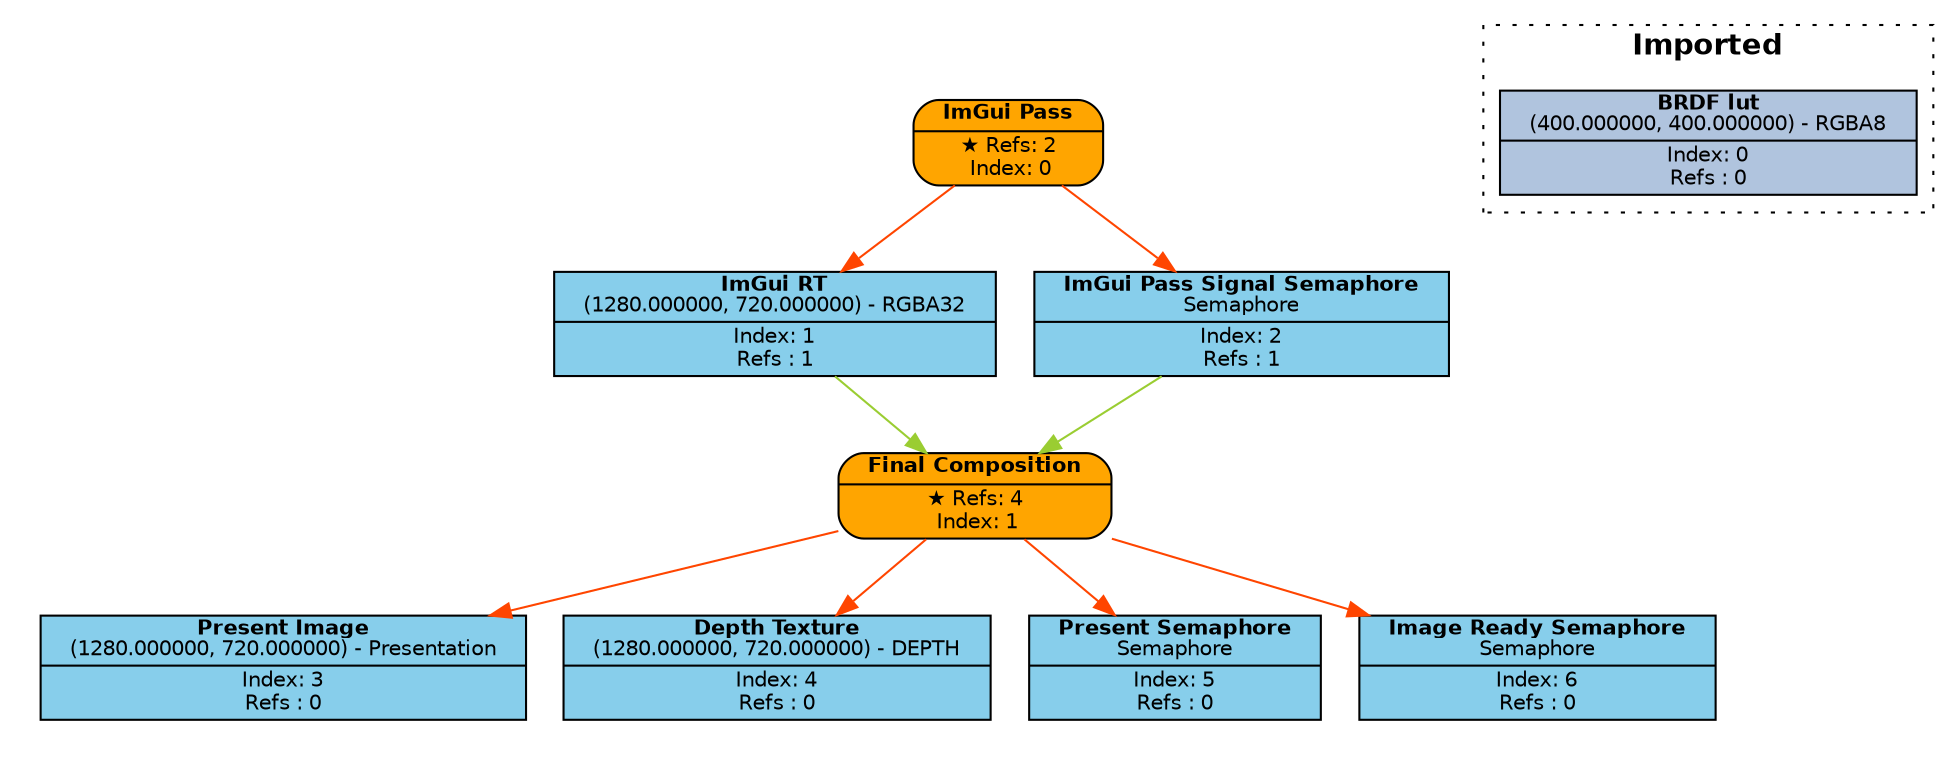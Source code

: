 digraph FrameGraph {
graph [style=invis, rankdir="TB" ordering=out, splines=spline]
node [shape=record, fontname="helvetica", fontsize=10, margin="0.2,0.03"]

P0 [label=<{ {<B>ImGui Pass</B>} | {&#x2605; Refs: 2<BR/> Index: 0} }> style="rounded,filled", fillcolor=orange]
P1 [label=<{ {<B>Final Composition</B>} | {&#x2605; Refs: 4<BR/> Index: 1} }> style="rounded,filled", fillcolor=orange]

R0_1 [label=<{ {<B>BRDF lut</B><BR/>(400.000000, 400.000000) - RGBA8} | {Index: 0<BR/>Refs : 0} }> style=filled, fillcolor=lightsteelblue]
R1_1 [label=<{ {<B>ImGui RT</B><BR/>(1280.000000, 720.000000) - RGBA32} | {Index: 1<BR/>Refs : 1} }> style=filled, fillcolor=skyblue]
R2_1 [label=<{ {<B>ImGui Pass Signal Semaphore</B><BR/>Semaphore} | {Index: 2<BR/>Refs : 1} }> style=filled, fillcolor=skyblue]
R3_1 [label=<{ {<B>Present Image</B><BR/>(1280.000000, 720.000000) - Presentation} | {Index: 3<BR/>Refs : 0} }> style=filled, fillcolor=skyblue]
R4_1 [label=<{ {<B>Depth Texture</B><BR/>(1280.000000, 720.000000) - DEPTH} | {Index: 4<BR/>Refs : 0} }> style=filled, fillcolor=skyblue]
R5_1 [label=<{ {<B>Present Semaphore</B><BR/>Semaphore} | {Index: 5<BR/>Refs : 0} }> style=filled, fillcolor=skyblue]
R6_1 [label=<{ {<B>Image Ready Semaphore</B><BR/>Semaphore} | {Index: 6<BR/>Refs : 0} }> style=filled, fillcolor=skyblue]

P0 -> { R1_1 R2_1 } [color=orangered]
P1 -> { R3_1 R4_1 R5_1 R6_1 } [color=orangered]

R0_1 -> { } [color=olivedrab3]
R1_1 -> { P1 } [color=olivedrab3]
R2_1 -> { P1 } [color=olivedrab3]
R3_1 -> { } [color=olivedrab3]
R4_1 -> { } [color=olivedrab3]
R5_1 -> { } [color=olivedrab3]
R6_1 -> { } [color=olivedrab3]

subgraph cluster_0 {
P0 R1_1 R2_1 
}
subgraph cluster_1 {
P1 R3_1 R4_1 R5_1 R6_1 
}

subgraph cluster_imported_resources {
graph [style=dotted, fontname="helvetica", label=< <B>Imported</B> >]
R0_1 
}

}